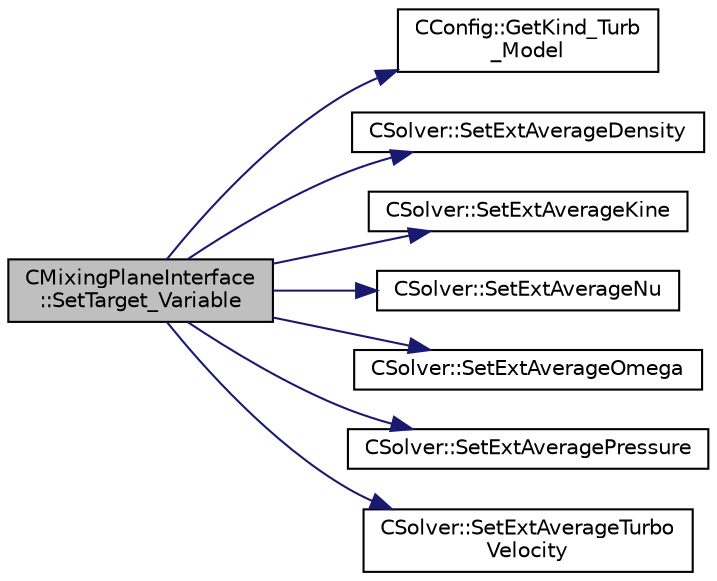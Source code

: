 digraph "CMixingPlaneInterface::SetTarget_Variable"
{
 // LATEX_PDF_SIZE
  edge [fontname="Helvetica",fontsize="10",labelfontname="Helvetica",labelfontsize="10"];
  node [fontname="Helvetica",fontsize="10",shape=record];
  rankdir="LR";
  Node1 [label="CMixingPlaneInterface\l::SetTarget_Variable",height=0.2,width=0.4,color="black", fillcolor="grey75", style="filled", fontcolor="black",tooltip="Set the variable that has been received from the target mesh into the target mesh."];
  Node1 -> Node2 [color="midnightblue",fontsize="10",style="solid",fontname="Helvetica"];
  Node2 [label="CConfig::GetKind_Turb\l_Model",height=0.2,width=0.4,color="black", fillcolor="white", style="filled",URL="$classCConfig.html#a42cf888b42ce34079b2e3987bbf147dd",tooltip="Get the kind of the turbulence model."];
  Node1 -> Node3 [color="midnightblue",fontsize="10",style="solid",fontname="Helvetica"];
  Node3 [label="CSolver::SetExtAverageDensity",height=0.2,width=0.4,color="black", fillcolor="white", style="filled",URL="$classCSolver.html#accfff1c276e8e02d492c44f47afea372",tooltip="A virtual member."];
  Node1 -> Node4 [color="midnightblue",fontsize="10",style="solid",fontname="Helvetica"];
  Node4 [label="CSolver::SetExtAverageKine",height=0.2,width=0.4,color="black", fillcolor="white", style="filled",URL="$classCSolver.html#a3e152f403679e6c02a6d52110fed2345",tooltip="A virtual member."];
  Node1 -> Node5 [color="midnightblue",fontsize="10",style="solid",fontname="Helvetica"];
  Node5 [label="CSolver::SetExtAverageNu",height=0.2,width=0.4,color="black", fillcolor="white", style="filled",URL="$classCSolver.html#a5fea227c69d9f43adb5d6719ea1ce197",tooltip="A virtual member."];
  Node1 -> Node6 [color="midnightblue",fontsize="10",style="solid",fontname="Helvetica"];
  Node6 [label="CSolver::SetExtAverageOmega",height=0.2,width=0.4,color="black", fillcolor="white", style="filled",URL="$classCSolver.html#a6b1456139233cf165d12922678c14f2c",tooltip="A virtual member."];
  Node1 -> Node7 [color="midnightblue",fontsize="10",style="solid",fontname="Helvetica"];
  Node7 [label="CSolver::SetExtAveragePressure",height=0.2,width=0.4,color="black", fillcolor="white", style="filled",URL="$classCSolver.html#a6ff29b2e2819e8418a1abadc221b6491",tooltip="A virtual member."];
  Node1 -> Node8 [color="midnightblue",fontsize="10",style="solid",fontname="Helvetica"];
  Node8 [label="CSolver::SetExtAverageTurbo\lVelocity",height=0.2,width=0.4,color="black", fillcolor="white", style="filled",URL="$classCSolver.html#a52e9e681b752832790867f28cbd80910",tooltip="A virtual member."];
}
